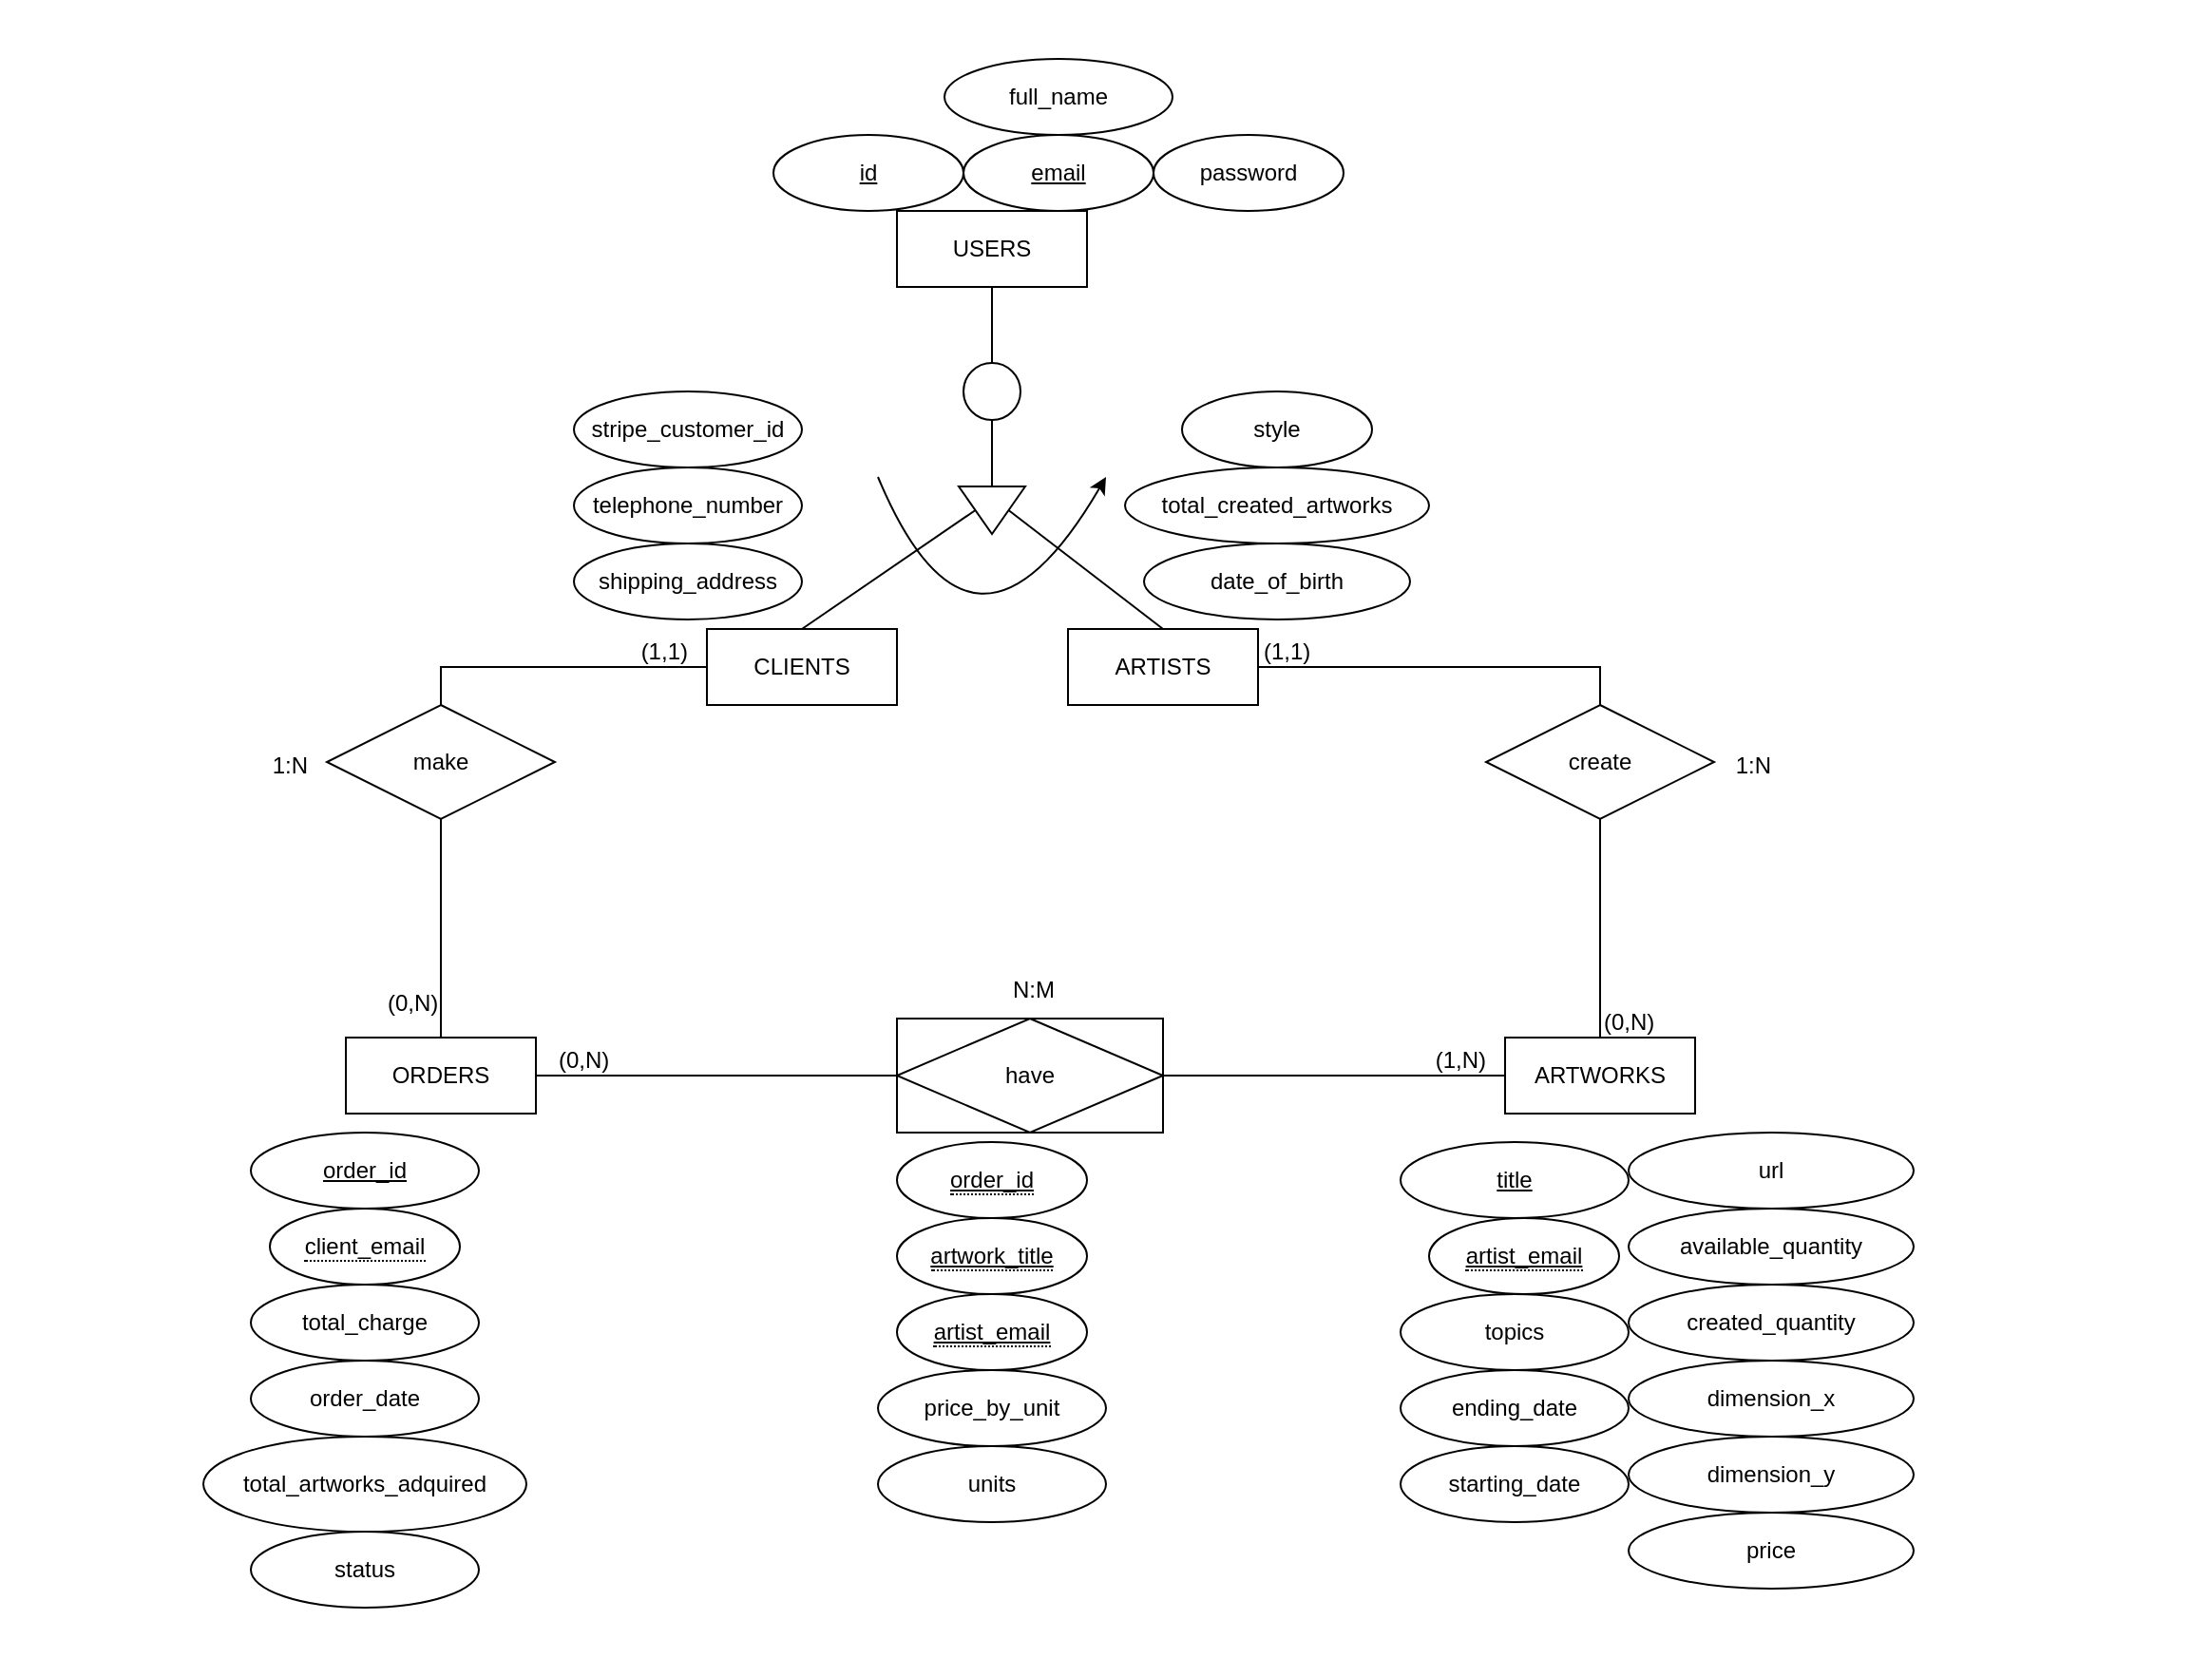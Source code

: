 <mxfile version="16.5.5" type="device"><diagram id="2I0Pp_lufcNibeB-LhZ0" name="Page-1"><mxGraphModel dx="2009" dy="809" grid="1" gridSize="10" guides="1" tooltips="1" connect="1" arrows="1" fold="1" page="1" pageScale="1" pageWidth="827" pageHeight="1169" math="0" shadow="0"><root><mxCell id="0"/><mxCell id="1" parent="0"/><mxCell id="PizdzG9oW2WEEUDaJbbs-94" value="" style="shape=table;startSize=0;container=1;collapsible=0;childLayout=tableLayout;fillColor=none;strokeColor=none;" parent="1" vertex="1"><mxGeometry x="-141.25" width="1161.25" height="880" as="geometry"/></mxCell><mxCell id="PizdzG9oW2WEEUDaJbbs-95" value="" style="shape=partialRectangle;collapsible=0;dropTarget=0;fillColor=none;top=0;left=0;bottom=0;right=0;points=[[0,0.5],[1,0.5]];portConstraint=eastwest;" parent="PizdzG9oW2WEEUDaJbbs-94" vertex="1"><mxGeometry width="1161.25" height="880" as="geometry"/></mxCell><mxCell id="PizdzG9oW2WEEUDaJbbs-96" value="" style="shape=partialRectangle;html=1;whiteSpace=wrap;connectable=0;overflow=hidden;fillColor=none;top=0;left=0;bottom=0;right=0;pointerEvents=1;" parent="PizdzG9oW2WEEUDaJbbs-95" vertex="1"><mxGeometry width="1161" height="880" as="geometry"><mxRectangle width="1161" height="880" as="alternateBounds"/></mxGeometry></mxCell><mxCell id="PizdzG9oW2WEEUDaJbbs-14" style="rounded=0;orthogonalLoop=1;jettySize=auto;html=1;endArrow=none;endFill=0;" parent="1" source="PizdzG9oW2WEEUDaJbbs-1" target="PizdzG9oW2WEEUDaJbbs-12" edge="1"><mxGeometry relative="1" as="geometry"/></mxCell><mxCell id="PizdzG9oW2WEEUDaJbbs-1" value="USERS" style="whiteSpace=wrap;html=1;align=center;" parent="1" vertex="1"><mxGeometry x="330" y="110" width="100" height="40" as="geometry"/></mxCell><mxCell id="PizdzG9oW2WEEUDaJbbs-4" value="ARTISTS" style="whiteSpace=wrap;html=1;align=center;" parent="1" vertex="1"><mxGeometry x="420" y="330" width="100" height="40" as="geometry"/></mxCell><mxCell id="PizdzG9oW2WEEUDaJbbs-5" value="CLIENTS" style="whiteSpace=wrap;html=1;align=center;" parent="1" vertex="1"><mxGeometry x="230" y="330" width="100" height="40" as="geometry"/></mxCell><mxCell id="PizdzG9oW2WEEUDaJbbs-6" value="ARTWORKS" style="whiteSpace=wrap;html=1;align=center;" parent="1" vertex="1"><mxGeometry x="650" y="545" width="100" height="40" as="geometry"/></mxCell><mxCell id="PizdzG9oW2WEEUDaJbbs-7" value="ORDERS" style="whiteSpace=wrap;html=1;align=center;" parent="1" vertex="1"><mxGeometry x="40" y="545" width="100" height="40" as="geometry"/></mxCell><mxCell id="PizdzG9oW2WEEUDaJbbs-8" value="make" style="shape=rhombus;perimeter=rhombusPerimeter;whiteSpace=wrap;html=1;align=center;" parent="1" vertex="1"><mxGeometry x="30" y="370" width="120" height="60" as="geometry"/></mxCell><mxCell id="PizdzG9oW2WEEUDaJbbs-9" value="create" style="shape=rhombus;perimeter=rhombusPerimeter;whiteSpace=wrap;html=1;align=center;" parent="1" vertex="1"><mxGeometry x="640" y="370" width="120" height="60" as="geometry"/></mxCell><mxCell id="PizdzG9oW2WEEUDaJbbs-16" style="edgeStyle=none;rounded=0;orthogonalLoop=1;jettySize=auto;html=1;exitX=0.5;exitY=1;exitDx=0;exitDy=0;entryX=0.5;entryY=0;entryDx=0;entryDy=0;endArrow=none;endFill=0;" parent="1" source="PizdzG9oW2WEEUDaJbbs-10" target="PizdzG9oW2WEEUDaJbbs-5" edge="1"><mxGeometry relative="1" as="geometry"/></mxCell><mxCell id="PizdzG9oW2WEEUDaJbbs-17" style="edgeStyle=none;rounded=0;orthogonalLoop=1;jettySize=auto;html=1;exitX=0.5;exitY=0;exitDx=0;exitDy=0;entryX=0.5;entryY=0;entryDx=0;entryDy=0;endArrow=none;endFill=0;" parent="1" source="PizdzG9oW2WEEUDaJbbs-10" target="PizdzG9oW2WEEUDaJbbs-4" edge="1"><mxGeometry relative="1" as="geometry"/></mxCell><mxCell id="PizdzG9oW2WEEUDaJbbs-10" value="" style="triangle;whiteSpace=wrap;html=1;rotation=90;" parent="1" vertex="1"><mxGeometry x="367.5" y="250" width="25" height="35" as="geometry"/></mxCell><mxCell id="PizdzG9oW2WEEUDaJbbs-15" style="rounded=0;orthogonalLoop=1;jettySize=auto;html=1;entryX=0;entryY=0.5;entryDx=0;entryDy=0;endArrow=none;endFill=0;" parent="1" source="PizdzG9oW2WEEUDaJbbs-12" target="PizdzG9oW2WEEUDaJbbs-10" edge="1"><mxGeometry relative="1" as="geometry"/></mxCell><mxCell id="PizdzG9oW2WEEUDaJbbs-12" value="" style="ellipse;whiteSpace=wrap;html=1;aspect=fixed;" parent="1" vertex="1"><mxGeometry x="365" y="190" width="30" height="30" as="geometry"/></mxCell><mxCell id="PizdzG9oW2WEEUDaJbbs-13" value="" style="curved=1;endArrow=classic;html=1;rounded=0;" parent="1" edge="1"><mxGeometry width="50" height="50" relative="1" as="geometry"><mxPoint x="320" y="250" as="sourcePoint"/><mxPoint x="440" y="250" as="targetPoint"/><Array as="points"><mxPoint x="370" y="370"/></Array></mxGeometry></mxCell><mxCell id="PizdzG9oW2WEEUDaJbbs-29" value="" style="endArrow=none;html=1;rounded=0;entryX=0.5;entryY=0;entryDx=0;entryDy=0;edgeStyle=orthogonalEdgeStyle;exitX=1;exitY=0.5;exitDx=0;exitDy=0;" parent="1" source="PizdzG9oW2WEEUDaJbbs-4" target="PizdzG9oW2WEEUDaJbbs-9" edge="1"><mxGeometry relative="1" as="geometry"><mxPoint x="530" y="340" as="sourcePoint"/><mxPoint x="720" y="267" as="targetPoint"/></mxGeometry></mxCell><mxCell id="PizdzG9oW2WEEUDaJbbs-30" value="(1,1)" style="resizable=0;html=1;align=left;verticalAlign=bottom;" parent="PizdzG9oW2WEEUDaJbbs-29" connectable="0" vertex="1"><mxGeometry x="-1" relative="1" as="geometry"><mxPoint x="1" as="offset"/></mxGeometry></mxCell><mxCell id="PizdzG9oW2WEEUDaJbbs-32" value="" style="endArrow=none;html=1;rounded=0;exitX=0.5;exitY=0;exitDx=0;exitDy=0;entryX=0;entryY=0.5;entryDx=0;entryDy=0;edgeStyle=orthogonalEdgeStyle;" parent="1" source="PizdzG9oW2WEEUDaJbbs-8" target="PizdzG9oW2WEEUDaJbbs-5" edge="1"><mxGeometry relative="1" as="geometry"><mxPoint x="170" y="410" as="sourcePoint"/><mxPoint x="350" y="430" as="targetPoint"/></mxGeometry></mxCell><mxCell id="PizdzG9oW2WEEUDaJbbs-34" value="(1,1)" style="resizable=0;html=1;align=right;verticalAlign=bottom;" parent="PizdzG9oW2WEEUDaJbbs-32" connectable="0" vertex="1"><mxGeometry x="1" relative="1" as="geometry"><mxPoint x="-10" as="offset"/></mxGeometry></mxCell><mxCell id="PizdzG9oW2WEEUDaJbbs-35" value="" style="endArrow=none;html=1;rounded=0;exitX=0.5;exitY=0;exitDx=0;exitDy=0;entryX=0.5;entryY=1;entryDx=0;entryDy=0;edgeStyle=orthogonalEdgeStyle;" parent="1" source="PizdzG9oW2WEEUDaJbbs-7" target="PizdzG9oW2WEEUDaJbbs-8" edge="1"><mxGeometry relative="1" as="geometry"><mxPoint x="150" y="470" as="sourcePoint"/><mxPoint x="330" y="490" as="targetPoint"/></mxGeometry></mxCell><mxCell id="PizdzG9oW2WEEUDaJbbs-36" value="(0,N)" style="resizable=0;html=1;align=left;verticalAlign=bottom;" parent="PizdzG9oW2WEEUDaJbbs-35" connectable="0" vertex="1"><mxGeometry x="-1" relative="1" as="geometry"><mxPoint x="-30" y="-10" as="offset"/></mxGeometry></mxCell><mxCell id="PizdzG9oW2WEEUDaJbbs-38" value="" style="endArrow=none;html=1;rounded=0;exitX=1;exitY=0.5;exitDx=0;exitDy=0;entryX=0;entryY=0.5;entryDx=0;entryDy=0;edgeStyle=orthogonalEdgeStyle;" parent="1" source="PizdzG9oW2WEEUDaJbbs-7" target="PizdzG9oW2WEEUDaJbbs-81" edge="1"><mxGeometry relative="1" as="geometry"><mxPoint x="185" y="535" as="sourcePoint"/><mxPoint x="330" y="565" as="targetPoint"/></mxGeometry></mxCell><mxCell id="PizdzG9oW2WEEUDaJbbs-39" value="(0,N)" style="resizable=0;html=1;align=left;verticalAlign=bottom;" parent="PizdzG9oW2WEEUDaJbbs-38" connectable="0" vertex="1"><mxGeometry x="-1" relative="1" as="geometry"><mxPoint x="10" as="offset"/></mxGeometry></mxCell><mxCell id="PizdzG9oW2WEEUDaJbbs-41" value="" style="endArrow=none;html=1;rounded=0;exitX=1;exitY=0.5;exitDx=0;exitDy=0;entryX=0;entryY=0.5;entryDx=0;entryDy=0;edgeStyle=orthogonalEdgeStyle;" parent="1" source="PizdzG9oW2WEEUDaJbbs-81" target="PizdzG9oW2WEEUDaJbbs-6" edge="1"><mxGeometry relative="1" as="geometry"><mxPoint x="450" y="565" as="sourcePoint"/><mxPoint x="640" y="555" as="targetPoint"/></mxGeometry></mxCell><mxCell id="PizdzG9oW2WEEUDaJbbs-43" value="(1,N)" style="resizable=0;html=1;align=right;verticalAlign=bottom;" parent="PizdzG9oW2WEEUDaJbbs-41" connectable="0" vertex="1"><mxGeometry x="1" relative="1" as="geometry"><mxPoint x="-10" as="offset"/></mxGeometry></mxCell><mxCell id="PizdzG9oW2WEEUDaJbbs-44" value="" style="endArrow=none;html=1;rounded=0;exitX=0.5;exitY=0;exitDx=0;exitDy=0;entryX=0.5;entryY=1;entryDx=0;entryDy=0;edgeStyle=orthogonalEdgeStyle;" parent="1" source="PizdzG9oW2WEEUDaJbbs-6" target="PizdzG9oW2WEEUDaJbbs-9" edge="1"><mxGeometry relative="1" as="geometry"><mxPoint x="570" y="400" as="sourcePoint"/><mxPoint x="750" y="420" as="targetPoint"/></mxGeometry></mxCell><mxCell id="PizdzG9oW2WEEUDaJbbs-45" value="(0,N)" style="resizable=0;html=1;align=left;verticalAlign=bottom;" parent="PizdzG9oW2WEEUDaJbbs-44" connectable="0" vertex="1"><mxGeometry x="-1" relative="1" as="geometry"/></mxCell><mxCell id="PizdzG9oW2WEEUDaJbbs-47" value="shipping_address" style="ellipse;whiteSpace=wrap;html=1;align=center;" parent="1" vertex="1"><mxGeometry x="160" y="285" width="120" height="40" as="geometry"/></mxCell><mxCell id="PizdzG9oW2WEEUDaJbbs-48" value="date_of_birth" style="ellipse;whiteSpace=wrap;html=1;align=center;" parent="1" vertex="1"><mxGeometry x="460" y="285" width="140" height="40" as="geometry"/></mxCell><mxCell id="PizdzG9oW2WEEUDaJbbs-50" value="telephone_number" style="ellipse;whiteSpace=wrap;html=1;align=center;" parent="1" vertex="1"><mxGeometry x="160" y="245" width="120" height="40" as="geometry"/></mxCell><mxCell id="PizdzG9oW2WEEUDaJbbs-52" value="total_created_artworks" style="ellipse;whiteSpace=wrap;html=1;align=center;" parent="1" vertex="1"><mxGeometry x="450" y="245" width="160" height="40" as="geometry"/></mxCell><mxCell id="PizdzG9oW2WEEUDaJbbs-53" value="style" style="ellipse;whiteSpace=wrap;html=1;align=center;" parent="1" vertex="1"><mxGeometry x="480" y="205" width="100" height="40" as="geometry"/></mxCell><mxCell id="PizdzG9oW2WEEUDaJbbs-55" value="&lt;u&gt;email&lt;/u&gt;" style="ellipse;whiteSpace=wrap;html=1;align=center;" parent="1" vertex="1"><mxGeometry x="365" y="70" width="100" height="40" as="geometry"/></mxCell><mxCell id="PizdzG9oW2WEEUDaJbbs-59" value="&lt;u&gt;order_id&lt;/u&gt;" style="ellipse;whiteSpace=wrap;html=1;align=center;" parent="1" vertex="1"><mxGeometry x="-10" y="595" width="120" height="40" as="geometry"/></mxCell><mxCell id="PizdzG9oW2WEEUDaJbbs-61" value="total_charge" style="ellipse;whiteSpace=wrap;html=1;align=center;" parent="1" vertex="1"><mxGeometry x="-10" y="675" width="120" height="40" as="geometry"/></mxCell><mxCell id="PizdzG9oW2WEEUDaJbbs-62" value="order_date" style="ellipse;whiteSpace=wrap;html=1;align=center;" parent="1" vertex="1"><mxGeometry x="-10" y="715" width="120" height="40" as="geometry"/></mxCell><mxCell id="PizdzG9oW2WEEUDaJbbs-66" value="&lt;u&gt;title&lt;/u&gt;" style="ellipse;whiteSpace=wrap;html=1;align=center;" parent="1" vertex="1"><mxGeometry x="595" y="600" width="120" height="40" as="geometry"/></mxCell><mxCell id="PizdzG9oW2WEEUDaJbbs-69" value="ending_date" style="ellipse;whiteSpace=wrap;html=1;align=center;" parent="1" vertex="1"><mxGeometry x="595" y="720" width="120" height="40" as="geometry"/></mxCell><mxCell id="PizdzG9oW2WEEUDaJbbs-74" value="1:N" style="resizable=0;html=1;align=right;verticalAlign=bottom;" parent="1" connectable="0" vertex="1"><mxGeometry x="20" y="410" as="geometry"/></mxCell><mxCell id="PizdzG9oW2WEEUDaJbbs-75" value="1:N" style="resizable=0;html=1;align=right;verticalAlign=bottom;" parent="1" connectable="0" vertex="1"><mxGeometry x="790" y="410" as="geometry"/></mxCell><mxCell id="PizdzG9oW2WEEUDaJbbs-76" value="N:M" style="resizable=0;html=1;align=right;verticalAlign=bottom;" parent="1" connectable="0" vertex="1"><mxGeometry x="400" y="530" as="geometry"><mxPoint x="13" y="-2" as="offset"/></mxGeometry></mxCell><mxCell id="PizdzG9oW2WEEUDaJbbs-77" value="total_artworks_adquired" style="ellipse;whiteSpace=wrap;html=1;align=center;" parent="1" vertex="1"><mxGeometry x="-35" y="755" width="170" height="50" as="geometry"/></mxCell><mxCell id="PizdzG9oW2WEEUDaJbbs-78" value="price_by_unit" style="ellipse;whiteSpace=wrap;html=1;align=center;" parent="1" vertex="1"><mxGeometry x="320" y="720" width="120" height="40" as="geometry"/></mxCell><mxCell id="PizdzG9oW2WEEUDaJbbs-79" value="units" style="ellipse;whiteSpace=wrap;html=1;align=center;" parent="1" vertex="1"><mxGeometry x="320" y="760" width="120" height="40" as="geometry"/></mxCell><mxCell id="PizdzG9oW2WEEUDaJbbs-81" value="have" style="shape=associativeEntity;whiteSpace=wrap;html=1;align=center;" parent="1" vertex="1"><mxGeometry x="330" y="535" width="140" height="60" as="geometry"/></mxCell><mxCell id="PizdzG9oW2WEEUDaJbbs-82" value="&lt;span style=&quot;border-bottom: 1px dotted&quot;&gt;&lt;u&gt;order_id&lt;/u&gt;&lt;/span&gt;" style="ellipse;whiteSpace=wrap;html=1;align=center;" parent="1" vertex="1"><mxGeometry x="330" y="600" width="100" height="40" as="geometry"/></mxCell><mxCell id="PizdzG9oW2WEEUDaJbbs-83" value="&lt;span style=&quot;border-bottom: 1px dotted&quot;&gt;&lt;u&gt;artwork_title&lt;/u&gt;&lt;/span&gt;" style="ellipse;whiteSpace=wrap;html=1;align=center;" parent="1" vertex="1"><mxGeometry x="330" y="640" width="100" height="40" as="geometry"/></mxCell><mxCell id="PizdzG9oW2WEEUDaJbbs-84" value="&lt;span style=&quot;border-bottom: 1px dotted&quot;&gt;&lt;u&gt;artist_email&lt;/u&gt;&lt;/span&gt;" style="ellipse;whiteSpace=wrap;html=1;align=center;" parent="1" vertex="1"><mxGeometry x="330" y="680" width="100" height="40" as="geometry"/></mxCell><mxCell id="PizdzG9oW2WEEUDaJbbs-85" value="&lt;span style=&quot;border-bottom: 1px dotted&quot;&gt;client_email&lt;/span&gt;" style="ellipse;whiteSpace=wrap;html=1;align=center;" parent="1" vertex="1"><mxGeometry y="635" width="100" height="40" as="geometry"/></mxCell><mxCell id="PizdzG9oW2WEEUDaJbbs-86" value="&lt;span style=&quot;border-bottom: 1px dotted&quot;&gt;&lt;u&gt;artist_email&lt;/u&gt;&lt;/span&gt;" style="ellipse;whiteSpace=wrap;html=1;align=center;" parent="1" vertex="1"><mxGeometry x="610" y="640" width="100" height="40" as="geometry"/></mxCell><mxCell id="PizdzG9oW2WEEUDaJbbs-87" value="topics" style="ellipse;whiteSpace=wrap;html=1;align=center;" parent="1" vertex="1"><mxGeometry x="595" y="680" width="120" height="40" as="geometry"/></mxCell><mxCell id="PizdzG9oW2WEEUDaJbbs-88" value="starting_date" style="ellipse;whiteSpace=wrap;html=1;align=center;" parent="1" vertex="1"><mxGeometry x="595" y="760" width="120" height="40" as="geometry"/></mxCell><mxCell id="PizdzG9oW2WEEUDaJbbs-89" value="available_quantity" style="ellipse;whiteSpace=wrap;html=1;align=center;" parent="1" vertex="1"><mxGeometry x="715" y="635" width="150" height="40" as="geometry"/></mxCell><mxCell id="PizdzG9oW2WEEUDaJbbs-90" value="created_quantity" style="ellipse;whiteSpace=wrap;html=1;align=center;" parent="1" vertex="1"><mxGeometry x="715" y="675" width="150" height="40" as="geometry"/></mxCell><mxCell id="PizdzG9oW2WEEUDaJbbs-91" value="dimension_x" style="ellipse;whiteSpace=wrap;html=1;align=center;" parent="1" vertex="1"><mxGeometry x="715" y="715" width="150" height="40" as="geometry"/></mxCell><mxCell id="PizdzG9oW2WEEUDaJbbs-92" value="dimension_y" style="ellipse;whiteSpace=wrap;html=1;align=center;" parent="1" vertex="1"><mxGeometry x="715" y="755" width="150" height="40" as="geometry"/></mxCell><mxCell id="hKVsZ4pIg4UI7eosiDqj-1" value="password" style="ellipse;whiteSpace=wrap;html=1;align=center;" parent="1" vertex="1"><mxGeometry x="465" y="70" width="100" height="40" as="geometry"/></mxCell><mxCell id="hKVsZ4pIg4UI7eosiDqj-2" value="full_name" style="ellipse;whiteSpace=wrap;html=1;align=center;" parent="1" vertex="1"><mxGeometry x="355" y="30" width="120" height="40" as="geometry"/></mxCell><mxCell id="oyjLVKr5Lyk7uonskxyE-1" value="url" style="ellipse;whiteSpace=wrap;html=1;align=center;" parent="1" vertex="1"><mxGeometry x="715" y="595" width="150" height="40" as="geometry"/></mxCell><mxCell id="oyjLVKr5Lyk7uonskxyE-2" value="price" style="ellipse;whiteSpace=wrap;html=1;align=center;" parent="1" vertex="1"><mxGeometry x="715" y="795" width="150" height="40" as="geometry"/></mxCell><mxCell id="iOkmZXKXgpZwN5QVZEdQ-3" value="&lt;u&gt;id&lt;/u&gt;" style="ellipse;whiteSpace=wrap;html=1;align=center;" parent="1" vertex="1"><mxGeometry x="265" y="70" width="100" height="40" as="geometry"/></mxCell><mxCell id="iOkmZXKXgpZwN5QVZEdQ-4" value="status" style="ellipse;whiteSpace=wrap;html=1;align=center;" parent="1" vertex="1"><mxGeometry x="-10" y="805" width="120" height="40" as="geometry"/></mxCell><mxCell id="xNge6ihQ7w5ytJNRb4_g-1" value="stripe_customer_id" style="ellipse;whiteSpace=wrap;html=1;align=center;fontStyle=0" parent="1" vertex="1"><mxGeometry x="160" y="205" width="120" height="40" as="geometry"/></mxCell></root></mxGraphModel></diagram></mxfile>